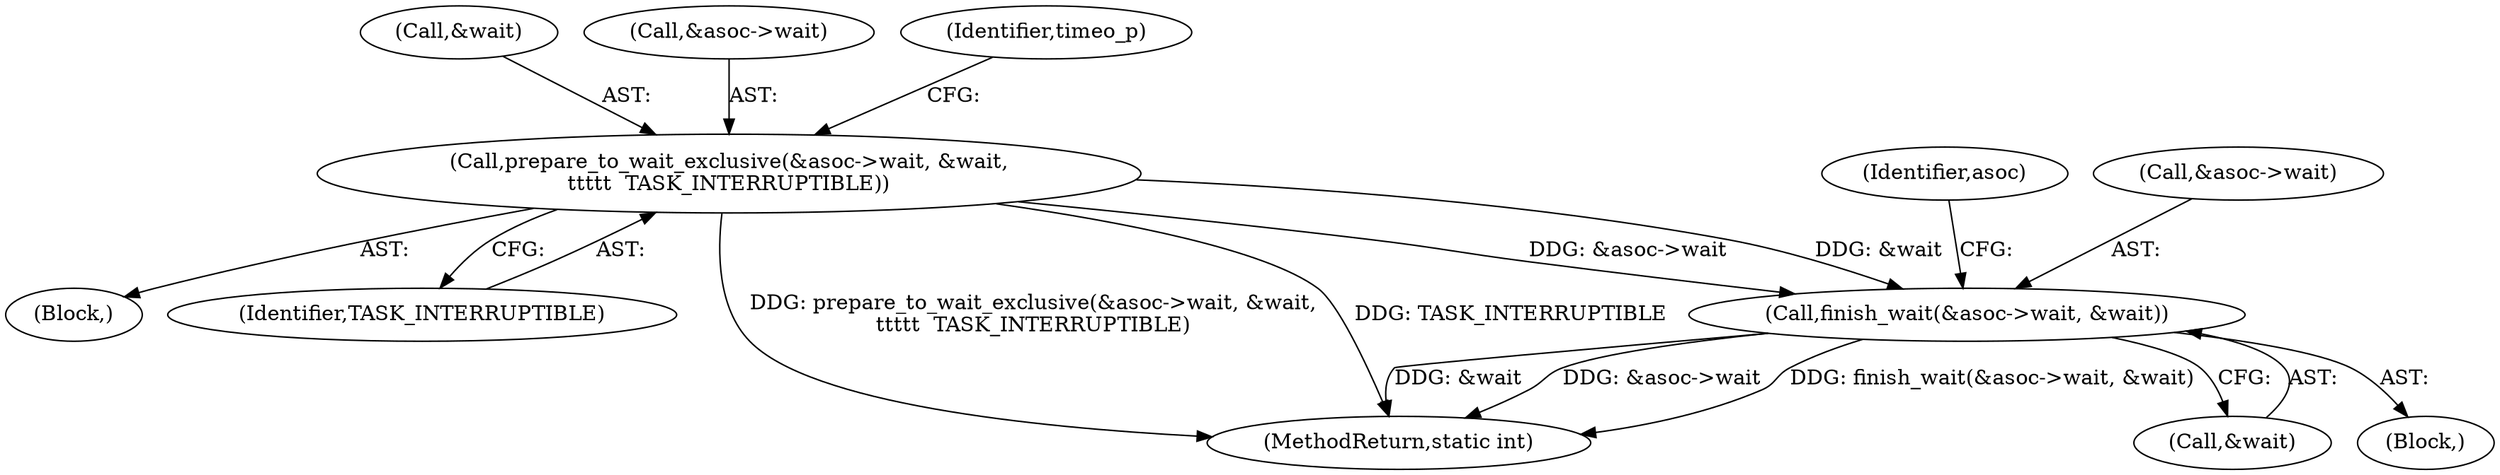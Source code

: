 digraph "0_linux_dfcb9f4f99f1e9a49e43398a7bfbf56927544af1_0@pointer" {
"1000201" [label="(Call,finish_wait(&asoc->wait, &wait))"];
"1000139" [label="(Call,prepare_to_wait_exclusive(&asoc->wait, &wait,\n\t\t\t\t\t  TASK_INTERRUPTIBLE))"];
"1000209" [label="(Identifier,asoc)"];
"1000144" [label="(Call,&wait)"];
"1000201" [label="(Call,finish_wait(&asoc->wait, &wait))"];
"1000138" [label="(Block,)"];
"1000146" [label="(Identifier,TASK_INTERRUPTIBLE)"];
"1000140" [label="(Call,&asoc->wait)"];
"1000202" [label="(Call,&asoc->wait)"];
"1000231" [label="(MethodReturn,static int)"];
"1000139" [label="(Call,prepare_to_wait_exclusive(&asoc->wait, &wait,\n\t\t\t\t\t  TASK_INTERRUPTIBLE))"];
"1000150" [label="(Identifier,timeo_p)"];
"1000206" [label="(Call,&wait)"];
"1000108" [label="(Block,)"];
"1000201" -> "1000108"  [label="AST: "];
"1000201" -> "1000206"  [label="CFG: "];
"1000202" -> "1000201"  [label="AST: "];
"1000206" -> "1000201"  [label="AST: "];
"1000209" -> "1000201"  [label="CFG: "];
"1000201" -> "1000231"  [label="DDG: &asoc->wait"];
"1000201" -> "1000231"  [label="DDG: finish_wait(&asoc->wait, &wait)"];
"1000201" -> "1000231"  [label="DDG: &wait"];
"1000139" -> "1000201"  [label="DDG: &asoc->wait"];
"1000139" -> "1000201"  [label="DDG: &wait"];
"1000139" -> "1000138"  [label="AST: "];
"1000139" -> "1000146"  [label="CFG: "];
"1000140" -> "1000139"  [label="AST: "];
"1000144" -> "1000139"  [label="AST: "];
"1000146" -> "1000139"  [label="AST: "];
"1000150" -> "1000139"  [label="CFG: "];
"1000139" -> "1000231"  [label="DDG: prepare_to_wait_exclusive(&asoc->wait, &wait,\n\t\t\t\t\t  TASK_INTERRUPTIBLE)"];
"1000139" -> "1000231"  [label="DDG: TASK_INTERRUPTIBLE"];
}
